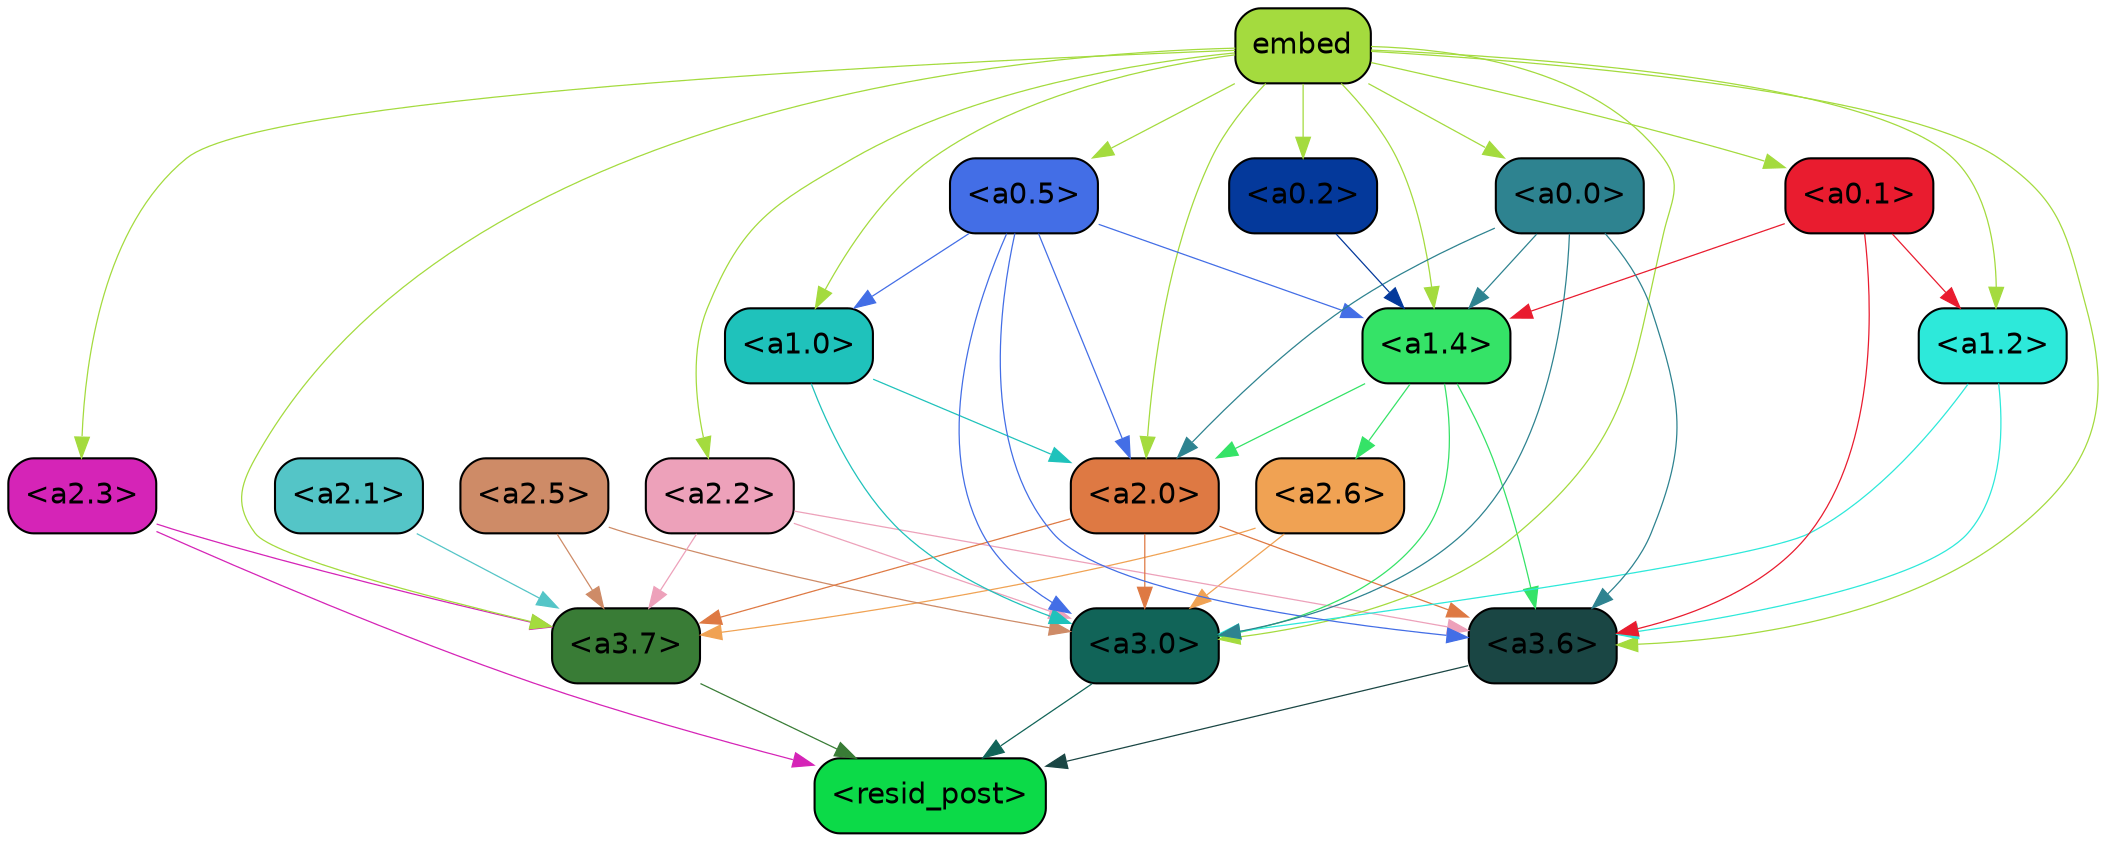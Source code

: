 strict digraph "" {
	graph [bgcolor=transparent,
		layout=dot,
		overlap=false,
		splines=true
	];
	"<a3.7>"	[color=black,
		fillcolor="#397c36",
		fontname=Helvetica,
		shape=box,
		style="filled, rounded"];
	"<resid_post>"	[color=black,
		fillcolor="#0cda48",
		fontname=Helvetica,
		shape=box,
		style="filled, rounded"];
	"<a3.7>" -> "<resid_post>"	[color="#397c36",
		penwidth=0.6];
	"<a3.6>"	[color=black,
		fillcolor="#1a4644",
		fontname=Helvetica,
		shape=box,
		style="filled, rounded"];
	"<a3.6>" -> "<resid_post>"	[color="#1a4644",
		penwidth=0.6];
	"<a3.0>"	[color=black,
		fillcolor="#116458",
		fontname=Helvetica,
		shape=box,
		style="filled, rounded"];
	"<a3.0>" -> "<resid_post>"	[color="#116458",
		penwidth=0.6];
	"<a2.3>"	[color=black,
		fillcolor="#d524b7",
		fontname=Helvetica,
		shape=box,
		style="filled, rounded"];
	"<a2.3>" -> "<a3.7>"	[color="#d524b7",
		penwidth=0.6];
	"<a2.3>" -> "<resid_post>"	[color="#d524b7",
		penwidth=0.6];
	"<a2.6>"	[color=black,
		fillcolor="#f0a253",
		fontname=Helvetica,
		shape=box,
		style="filled, rounded"];
	"<a2.6>" -> "<a3.7>"	[color="#f0a253",
		penwidth=0.6];
	"<a2.6>" -> "<a3.0>"	[color="#f0a253",
		penwidth=0.6];
	"<a2.5>"	[color=black,
		fillcolor="#ce8b67",
		fontname=Helvetica,
		shape=box,
		style="filled, rounded"];
	"<a2.5>" -> "<a3.7>"	[color="#ce8b67",
		penwidth=0.6];
	"<a2.5>" -> "<a3.0>"	[color="#ce8b67",
		penwidth=0.6];
	"<a2.2>"	[color=black,
		fillcolor="#eda1ba",
		fontname=Helvetica,
		shape=box,
		style="filled, rounded"];
	"<a2.2>" -> "<a3.7>"	[color="#eda1ba",
		penwidth=0.6];
	"<a2.2>" -> "<a3.6>"	[color="#eda1ba",
		penwidth=0.6];
	"<a2.2>" -> "<a3.0>"	[color="#eda1ba",
		penwidth=0.6];
	"<a2.1>"	[color=black,
		fillcolor="#54c5c7",
		fontname=Helvetica,
		shape=box,
		style="filled, rounded"];
	"<a2.1>" -> "<a3.7>"	[color="#54c5c7",
		penwidth=0.6];
	"<a2.0>"	[color=black,
		fillcolor="#de7943",
		fontname=Helvetica,
		shape=box,
		style="filled, rounded"];
	"<a2.0>" -> "<a3.7>"	[color="#de7943",
		penwidth=0.6];
	"<a2.0>" -> "<a3.6>"	[color="#de7943",
		penwidth=0.6];
	"<a2.0>" -> "<a3.0>"	[color="#de7943",
		penwidth=0.6];
	"<a1.4>"	[color=black,
		fillcolor="#35e367",
		fontname=Helvetica,
		shape=box,
		style="filled, rounded"];
	"<a1.4>" -> "<a3.6>"	[color="#35e367",
		penwidth=0.6];
	"<a1.4>" -> "<a3.0>"	[color="#35e367",
		penwidth=0.6];
	"<a1.4>" -> "<a2.6>"	[color="#35e367",
		penwidth=0.6];
	"<a1.4>" -> "<a2.0>"	[color="#35e367",
		penwidth=0.6];
	embed	[color=black,
		fillcolor="#a4db3e",
		fontname=Helvetica,
		shape=box,
		style="filled, rounded"];
	embed -> "<a3.7>"	[color="#a4db3e",
		penwidth=0.6];
	embed -> "<a3.6>"	[color="#a4db3e",
		penwidth=0.6];
	embed -> "<a3.0>"	[color="#a4db3e",
		penwidth=0.6];
	embed -> "<a2.3>"	[color="#a4db3e",
		penwidth=0.6];
	embed -> "<a2.2>"	[color="#a4db3e",
		penwidth=0.6];
	embed -> "<a2.0>"	[color="#a4db3e",
		penwidth=0.6];
	embed -> "<a1.4>"	[color="#a4db3e",
		penwidth=0.6];
	"<a1.2>"	[color=black,
		fillcolor="#2de9da",
		fontname=Helvetica,
		shape=box,
		style="filled, rounded"];
	embed -> "<a1.2>"	[color="#a4db3e",
		penwidth=0.6];
	"<a0.1>"	[color=black,
		fillcolor="#e91c2f",
		fontname=Helvetica,
		shape=box,
		style="filled, rounded"];
	embed -> "<a0.1>"	[color="#a4db3e",
		penwidth=0.6];
	"<a1.0>"	[color=black,
		fillcolor="#1fc2bb",
		fontname=Helvetica,
		shape=box,
		style="filled, rounded"];
	embed -> "<a1.0>"	[color="#a4db3e",
		penwidth=0.6];
	"<a0.5>"	[color=black,
		fillcolor="#436ee6",
		fontname=Helvetica,
		shape=box,
		style="filled, rounded"];
	embed -> "<a0.5>"	[color="#a4db3e",
		penwidth=0.6];
	"<a0.0>"	[color=black,
		fillcolor="#2e8390",
		fontname=Helvetica,
		shape=box,
		style="filled, rounded"];
	embed -> "<a0.0>"	[color="#a4db3e",
		penwidth=0.6];
	"<a0.2>"	[color=black,
		fillcolor="#04399b",
		fontname=Helvetica,
		shape=box,
		style="filled, rounded"];
	embed -> "<a0.2>"	[color="#a4db3e",
		penwidth=0.6];
	"<a1.2>" -> "<a3.6>"	[color="#2de9da",
		penwidth=0.6];
	"<a1.2>" -> "<a3.0>"	[color="#2de9da",
		penwidth=0.6];
	"<a0.1>" -> "<a3.6>"	[color="#e91c2f",
		penwidth=0.6];
	"<a0.1>" -> "<a1.4>"	[color="#e91c2f",
		penwidth=0.6];
	"<a0.1>" -> "<a1.2>"	[color="#e91c2f",
		penwidth=0.6];
	"<a1.0>" -> "<a3.0>"	[color="#1fc2bb",
		penwidth=0.6];
	"<a1.0>" -> "<a2.0>"	[color="#1fc2bb",
		penwidth=0.6];
	"<a0.5>" -> "<a3.6>"	[color="#436ee6",
		penwidth=0.6];
	"<a0.5>" -> "<a3.0>"	[color="#436ee6",
		penwidth=0.6];
	"<a0.5>" -> "<a2.0>"	[color="#436ee6",
		penwidth=0.6];
	"<a0.5>" -> "<a1.4>"	[color="#436ee6",
		penwidth=0.6];
	"<a0.5>" -> "<a1.0>"	[color="#436ee6",
		penwidth=0.6];
	"<a0.0>" -> "<a3.6>"	[color="#2e8390",
		penwidth=0.6];
	"<a0.0>" -> "<a3.0>"	[color="#2e8390",
		penwidth=0.6];
	"<a0.0>" -> "<a2.0>"	[color="#2e8390",
		penwidth=0.6];
	"<a0.0>" -> "<a1.4>"	[color="#2e8390",
		penwidth=0.6];
	"<a0.2>" -> "<a1.4>"	[color="#04399b",
		penwidth=0.6];
}

